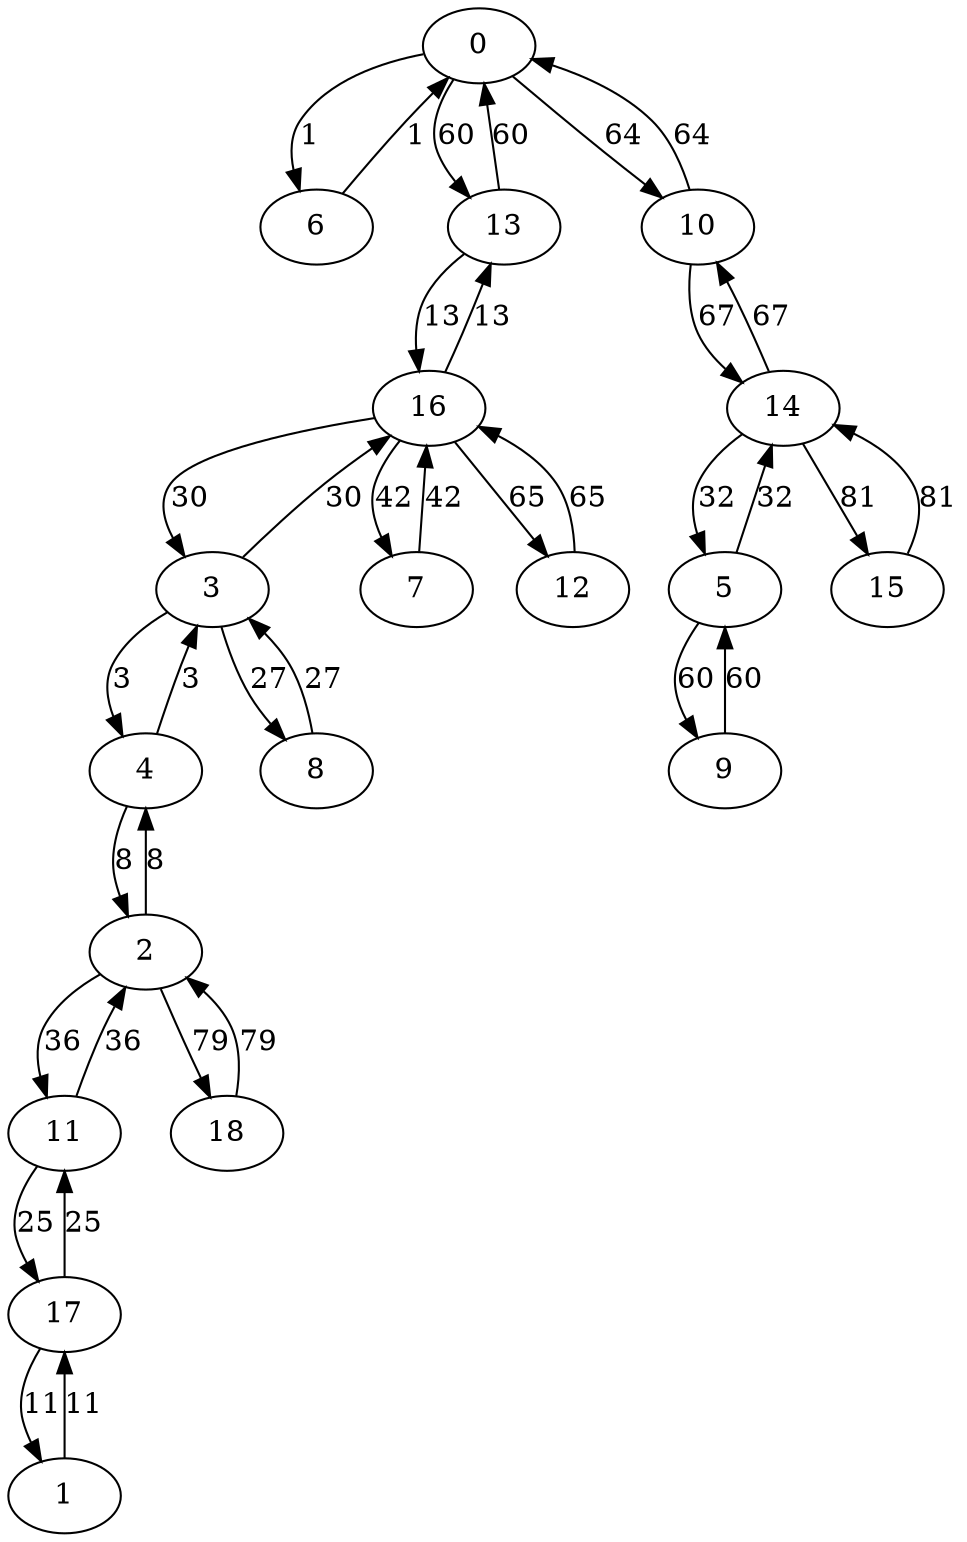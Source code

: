 digraph Erdos20_PriMST {
0;6;13;16;3;4;2;8;11;17;1;7;10;12;14;5;9;18;15;0 -> 6 [label = 1];
6 -> 0 [label = 1];
0 -> 13 [label = 60];
13 -> 0 [label = 60];
13 -> 16 [label = 13];
16 -> 13 [label = 13];
16 -> 3 [label = 30];
3 -> 16 [label = 30];
3 -> 4 [label = 3];
4 -> 3 [label = 3];
4 -> 2 [label = 8];
2 -> 4 [label = 8];
3 -> 8 [label = 27];
8 -> 3 [label = 27];
11 -> 2 [label = 36];
2 -> 11 [label = 36];
17 -> 11 [label = 25];
11 -> 17 [label = 25];
17 -> 1 [label = 11];
1 -> 17 [label = 11];
7 -> 16 [label = 42];
16 -> 7 [label = 42];
10 -> 0 [label = 64];
0 -> 10 [label = 64];
16 -> 12 [label = 65];
12 -> 16 [label = 65];
10 -> 14 [label = 67];
14 -> 10 [label = 67];
14 -> 5 [label = 32];
5 -> 14 [label = 32];
9 -> 5 [label = 60];
5 -> 9 [label = 60];
2 -> 18 [label = 79];
18 -> 2 [label = 79];
15 -> 14 [label = 81];
14 -> 15 [label = 81];
}
